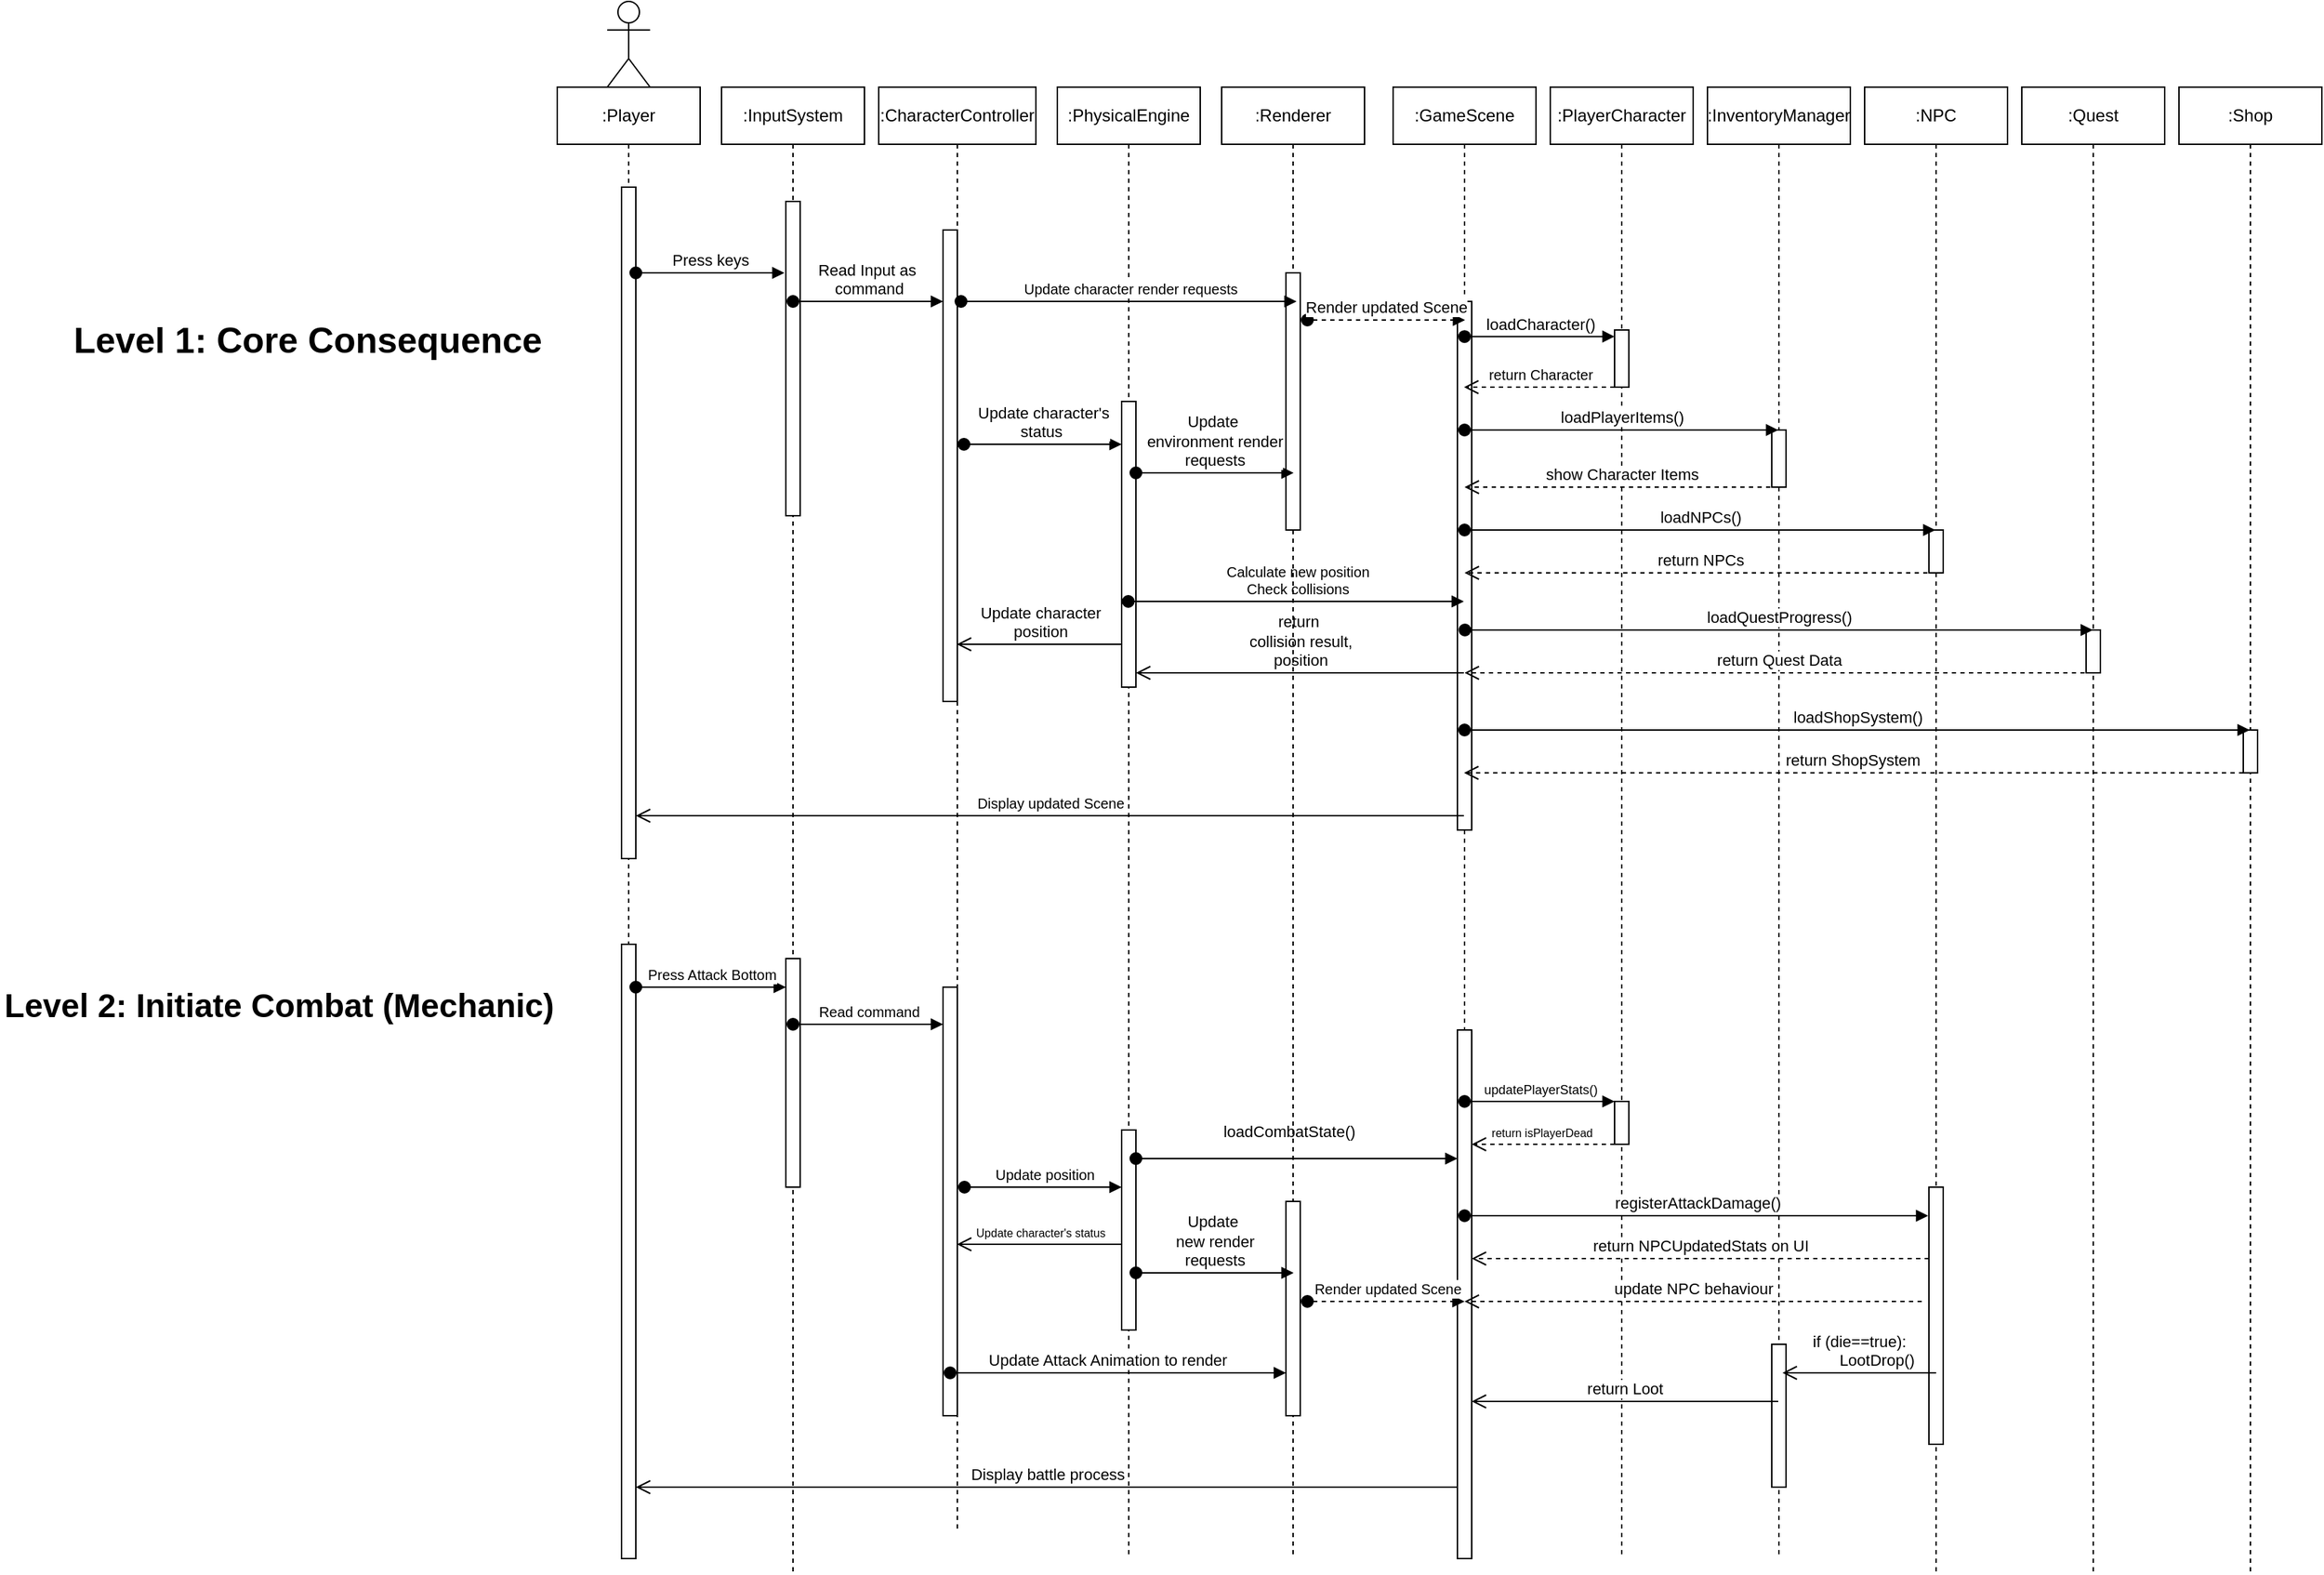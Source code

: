 <mxfile version="24.7.16">
  <diagram name="Page-1" id="2YBvvXClWsGukQMizWep">
    <mxGraphModel dx="2594" dy="2136" grid="1" gridSize="10" guides="1" tooltips="1" connect="1" arrows="1" fold="1" page="1" pageScale="1" pageWidth="850" pageHeight="1100" math="0" shadow="0">
      <root>
        <mxCell id="0" />
        <mxCell id="1" parent="0" />
        <mxCell id="aM9ryv3xv72pqoxQDRHE-1" value=":Player" style="shape=umlLifeline;perimeter=lifelinePerimeter;whiteSpace=wrap;html=1;container=0;dropTarget=0;collapsible=0;recursiveResize=0;outlineConnect=0;portConstraint=eastwest;newEdgeStyle={&quot;edgeStyle&quot;:&quot;elbowEdgeStyle&quot;,&quot;elbow&quot;:&quot;vertical&quot;,&quot;curved&quot;:0,&quot;rounded&quot;:0};" parent="1" vertex="1">
          <mxGeometry x="75" y="40" width="100" height="1030" as="geometry" />
        </mxCell>
        <mxCell id="aM9ryv3xv72pqoxQDRHE-2" value="" style="html=1;points=[];perimeter=orthogonalPerimeter;outlineConnect=0;targetShapes=umlLifeline;portConstraint=eastwest;newEdgeStyle={&quot;edgeStyle&quot;:&quot;elbowEdgeStyle&quot;,&quot;elbow&quot;:&quot;vertical&quot;,&quot;curved&quot;:0,&quot;rounded&quot;:0};" parent="aM9ryv3xv72pqoxQDRHE-1" vertex="1">
          <mxGeometry x="45" y="70" width="10" height="470" as="geometry" />
        </mxCell>
        <mxCell id="NbdB4iv307cXWrZ16x_9-138" value="" style="html=1;points=[];perimeter=orthogonalPerimeter;outlineConnect=0;targetShapes=umlLifeline;portConstraint=eastwest;newEdgeStyle={&quot;edgeStyle&quot;:&quot;elbowEdgeStyle&quot;,&quot;elbow&quot;:&quot;vertical&quot;,&quot;curved&quot;:0,&quot;rounded&quot;:0};" parent="aM9ryv3xv72pqoxQDRHE-1" vertex="1">
          <mxGeometry x="45" y="600" width="10" height="430" as="geometry" />
        </mxCell>
        <mxCell id="aM9ryv3xv72pqoxQDRHE-5" value=":InputSystem" style="shape=umlLifeline;perimeter=lifelinePerimeter;whiteSpace=wrap;html=1;container=0;dropTarget=0;collapsible=0;recursiveResize=0;outlineConnect=0;portConstraint=eastwest;newEdgeStyle={&quot;edgeStyle&quot;:&quot;elbowEdgeStyle&quot;,&quot;elbow&quot;:&quot;vertical&quot;,&quot;curved&quot;:0,&quot;rounded&quot;:0};" parent="1" vertex="1">
          <mxGeometry x="190" y="40" width="100" height="1040" as="geometry" />
        </mxCell>
        <mxCell id="aM9ryv3xv72pqoxQDRHE-6" value="" style="html=1;points=[];perimeter=orthogonalPerimeter;outlineConnect=0;targetShapes=umlLifeline;portConstraint=eastwest;newEdgeStyle={&quot;edgeStyle&quot;:&quot;elbowEdgeStyle&quot;,&quot;elbow&quot;:&quot;vertical&quot;,&quot;curved&quot;:0,&quot;rounded&quot;:0};" parent="aM9ryv3xv72pqoxQDRHE-5" vertex="1">
          <mxGeometry x="45" y="80" width="10" height="220" as="geometry" />
        </mxCell>
        <mxCell id="NbdB4iv307cXWrZ16x_9-139" value="" style="html=1;points=[];perimeter=orthogonalPerimeter;outlineConnect=0;targetShapes=umlLifeline;portConstraint=eastwest;newEdgeStyle={&quot;edgeStyle&quot;:&quot;elbowEdgeStyle&quot;,&quot;elbow&quot;:&quot;vertical&quot;,&quot;curved&quot;:0,&quot;rounded&quot;:0};" parent="aM9ryv3xv72pqoxQDRHE-5" vertex="1">
          <mxGeometry x="45" y="610" width="10" height="160" as="geometry" />
        </mxCell>
        <mxCell id="aM9ryv3xv72pqoxQDRHE-7" value="Press keys" style="html=1;verticalAlign=bottom;endArrow=block;edgeStyle=elbowEdgeStyle;elbow=vertical;curved=0;rounded=0;startArrow=oval;startFill=1;targetPerimeterSpacing=1;sourcePerimeterSpacing=0;endSize=6;startSize=8;" parent="1" edge="1">
          <mxGeometry relative="1" as="geometry">
            <mxPoint x="130" y="170.0" as="sourcePoint" />
            <Array as="points">
              <mxPoint x="180" y="170" />
            </Array>
            <mxPoint as="offset" />
            <mxPoint x="234" y="170.0" as="targetPoint" />
          </mxGeometry>
        </mxCell>
        <mxCell id="NbdB4iv307cXWrZ16x_9-8" value=":CharacterController" style="shape=umlLifeline;perimeter=lifelinePerimeter;whiteSpace=wrap;html=1;container=0;dropTarget=0;collapsible=0;recursiveResize=0;outlineConnect=0;portConstraint=eastwest;newEdgeStyle={&quot;edgeStyle&quot;:&quot;elbowEdgeStyle&quot;,&quot;elbow&quot;:&quot;vertical&quot;,&quot;curved&quot;:0,&quot;rounded&quot;:0};" parent="1" vertex="1">
          <mxGeometry x="300" y="40" width="110" height="1010" as="geometry" />
        </mxCell>
        <mxCell id="NbdB4iv307cXWrZ16x_9-9" value="" style="html=1;points=[];perimeter=orthogonalPerimeter;outlineConnect=0;targetShapes=umlLifeline;portConstraint=eastwest;newEdgeStyle={&quot;edgeStyle&quot;:&quot;elbowEdgeStyle&quot;,&quot;elbow&quot;:&quot;vertical&quot;,&quot;curved&quot;:0,&quot;rounded&quot;:0};" parent="NbdB4iv307cXWrZ16x_9-8" vertex="1">
          <mxGeometry x="45" y="100" width="10" height="330" as="geometry" />
        </mxCell>
        <mxCell id="NbdB4iv307cXWrZ16x_9-140" value="" style="html=1;points=[];perimeter=orthogonalPerimeter;outlineConnect=0;targetShapes=umlLifeline;portConstraint=eastwest;newEdgeStyle={&quot;edgeStyle&quot;:&quot;elbowEdgeStyle&quot;,&quot;elbow&quot;:&quot;vertical&quot;,&quot;curved&quot;:0,&quot;rounded&quot;:0};" parent="NbdB4iv307cXWrZ16x_9-8" vertex="1">
          <mxGeometry x="45" y="630" width="10" height="300" as="geometry" />
        </mxCell>
        <mxCell id="NbdB4iv307cXWrZ16x_9-11" value=":PhysicalEngine" style="shape=umlLifeline;perimeter=lifelinePerimeter;whiteSpace=wrap;html=1;container=0;dropTarget=0;collapsible=0;recursiveResize=0;outlineConnect=0;portConstraint=eastwest;newEdgeStyle={&quot;edgeStyle&quot;:&quot;elbowEdgeStyle&quot;,&quot;elbow&quot;:&quot;vertical&quot;,&quot;curved&quot;:0,&quot;rounded&quot;:0};" parent="1" vertex="1">
          <mxGeometry x="425" y="40" width="100" height="1030" as="geometry" />
        </mxCell>
        <mxCell id="NbdB4iv307cXWrZ16x_9-12" value="" style="html=1;points=[];perimeter=orthogonalPerimeter;outlineConnect=0;targetShapes=umlLifeline;portConstraint=eastwest;newEdgeStyle={&quot;edgeStyle&quot;:&quot;elbowEdgeStyle&quot;,&quot;elbow&quot;:&quot;vertical&quot;,&quot;curved&quot;:0,&quot;rounded&quot;:0};" parent="NbdB4iv307cXWrZ16x_9-11" vertex="1">
          <mxGeometry x="45" y="220" width="10" height="200" as="geometry" />
        </mxCell>
        <mxCell id="NbdB4iv307cXWrZ16x_9-141" value="" style="html=1;points=[];perimeter=orthogonalPerimeter;outlineConnect=0;targetShapes=umlLifeline;portConstraint=eastwest;newEdgeStyle={&quot;edgeStyle&quot;:&quot;elbowEdgeStyle&quot;,&quot;elbow&quot;:&quot;vertical&quot;,&quot;curved&quot;:0,&quot;rounded&quot;:0};" parent="NbdB4iv307cXWrZ16x_9-11" vertex="1">
          <mxGeometry x="45" y="730" width="10" height="140" as="geometry" />
        </mxCell>
        <mxCell id="NbdB4iv307cXWrZ16x_9-17" value=":GameScene" style="shape=umlLifeline;perimeter=lifelinePerimeter;whiteSpace=wrap;html=1;container=0;dropTarget=0;collapsible=0;recursiveResize=0;outlineConnect=0;portConstraint=eastwest;newEdgeStyle={&quot;edgeStyle&quot;:&quot;elbowEdgeStyle&quot;,&quot;elbow&quot;:&quot;vertical&quot;,&quot;curved&quot;:0,&quot;rounded&quot;:0};" parent="1" vertex="1">
          <mxGeometry x="660" y="40" width="100" height="1030" as="geometry" />
        </mxCell>
        <mxCell id="NbdB4iv307cXWrZ16x_9-18" value="" style="html=1;points=[];perimeter=orthogonalPerimeter;outlineConnect=0;targetShapes=umlLifeline;portConstraint=eastwest;newEdgeStyle={&quot;edgeStyle&quot;:&quot;elbowEdgeStyle&quot;,&quot;elbow&quot;:&quot;vertical&quot;,&quot;curved&quot;:0,&quot;rounded&quot;:0};" parent="NbdB4iv307cXWrZ16x_9-17" vertex="1">
          <mxGeometry x="45" y="150" width="10" height="370" as="geometry" />
        </mxCell>
        <mxCell id="NbdB4iv307cXWrZ16x_9-143" value="" style="html=1;points=[];perimeter=orthogonalPerimeter;outlineConnect=0;targetShapes=umlLifeline;portConstraint=eastwest;newEdgeStyle={&quot;edgeStyle&quot;:&quot;elbowEdgeStyle&quot;,&quot;elbow&quot;:&quot;vertical&quot;,&quot;curved&quot;:0,&quot;rounded&quot;:0};" parent="NbdB4iv307cXWrZ16x_9-17" vertex="1">
          <mxGeometry x="45" y="660" width="10" height="370" as="geometry" />
        </mxCell>
        <mxCell id="NbdB4iv307cXWrZ16x_9-20" value=":PlayerCharacter" style="shape=umlLifeline;perimeter=lifelinePerimeter;whiteSpace=wrap;html=1;container=0;dropTarget=0;collapsible=0;recursiveResize=0;outlineConnect=0;portConstraint=eastwest;newEdgeStyle={&quot;edgeStyle&quot;:&quot;elbowEdgeStyle&quot;,&quot;elbow&quot;:&quot;vertical&quot;,&quot;curved&quot;:0,&quot;rounded&quot;:0};" parent="1" vertex="1">
          <mxGeometry x="770" y="40" width="100" height="1030" as="geometry" />
        </mxCell>
        <mxCell id="NbdB4iv307cXWrZ16x_9-27" value="&lt;span style=&quot;color: rgba(0, 0, 0, 0); font-family: monospace; font-size: 0px; text-align: start;&quot;&gt;%3CmxGraphModel%3E%3Croot%3E%3CmxCell%20id%3D%220%22%2F%3E%3CmxCell%20id%3D%221%22%20parent%3D%220%22%2F%3E%3CmxCell%20id%3D%222%22%20value%3D%22return%20character%22%20style%3D%22html%3D1%3BverticalAlign%3Dbottom%3BendArrow%3Dopen%3Bdashed%3D1%3BendSize%3D8%3Bcurved%3D0%3Brounded%3D0%3BexitX%3D0.295%3BexitY%3D0.763%3BexitDx%3D0%3BexitDy%3D0%3BexitPerimeter%3D0%3B%22%20edge%3D%221%22%20parent%3D%221%22%3E%3CmxGeometry%20x%3D%220.003%22%20relative%3D%221%22%20as%3D%22geometry%22%3E%3CmxPoint%20x%3D%22818%22%20y%3D%22231%22%20as%3D%22sourcePoint%22%2F%3E%3CmxPoint%20x%3D%22679%22%20y%3D%22231%22%20as%3D%22targetPoint%22%2F%3E%3CmxPoint%20as%3D%22offset%22%2F%3E%3C%2FmxGeometry%3E%3C%2FmxCell%3E%3C%2Froot%3E%3C%2FmxGraphModel%3E&lt;/span&gt;" style="html=1;points=[];perimeter=orthogonalPerimeter;outlineConnect=0;targetShapes=umlLifeline;portConstraint=eastwest;newEdgeStyle={&quot;edgeStyle&quot;:&quot;elbowEdgeStyle&quot;,&quot;elbow&quot;:&quot;vertical&quot;,&quot;curved&quot;:0,&quot;rounded&quot;:0};" parent="NbdB4iv307cXWrZ16x_9-20" vertex="1">
          <mxGeometry x="45" y="170" width="10" height="40" as="geometry" />
        </mxCell>
        <mxCell id="NbdB4iv307cXWrZ16x_9-142" value="" style="html=1;points=[];perimeter=orthogonalPerimeter;outlineConnect=0;targetShapes=umlLifeline;portConstraint=eastwest;newEdgeStyle={&quot;edgeStyle&quot;:&quot;elbowEdgeStyle&quot;,&quot;elbow&quot;:&quot;vertical&quot;,&quot;curved&quot;:0,&quot;rounded&quot;:0};" parent="NbdB4iv307cXWrZ16x_9-20" vertex="1">
          <mxGeometry x="45" y="710" width="10" height="30" as="geometry" />
        </mxCell>
        <mxCell id="NbdB4iv307cXWrZ16x_9-26" value=":InventoryManager" style="shape=umlLifeline;perimeter=lifelinePerimeter;whiteSpace=wrap;html=1;container=0;dropTarget=0;collapsible=0;recursiveResize=0;outlineConnect=0;portConstraint=eastwest;newEdgeStyle={&quot;edgeStyle&quot;:&quot;elbowEdgeStyle&quot;,&quot;elbow&quot;:&quot;vertical&quot;,&quot;curved&quot;:0,&quot;rounded&quot;:0};" parent="1" vertex="1">
          <mxGeometry x="880" y="40" width="100" height="1030" as="geometry" />
        </mxCell>
        <mxCell id="NbdB4iv307cXWrZ16x_9-30" value="&lt;span style=&quot;color: rgba(0, 0, 0, 0); font-family: monospace; font-size: 0px; text-align: start;&quot;&gt;%3CmxGraphModel%3E%3Croot%3E%3CmxCell%20id%3D%220%22%2F%3E%3CmxCell%20id%3D%221%22%20parent%3D%220%22%2F%3E%3CmxCell%20id%3D%222%22%20value%3D%22return%20character%22%20style%3D%22html%3D1%3BverticalAlign%3Dbottom%3BendArrow%3Dopen%3Bdashed%3D1%3BendSize%3D8%3Bcurved%3D0%3Brounded%3D0%3BexitX%3D0.295%3BexitY%3D0.763%3BexitDx%3D0%3BexitDy%3D0%3BexitPerimeter%3D0%3B%22%20edge%3D%221%22%20parent%3D%221%22%3E%3CmxGeometry%20x%3D%220.003%22%20relative%3D%221%22%20as%3D%22geometry%22%3E%3CmxPoint%20x%3D%22818%22%20y%3D%22231%22%20as%3D%22sourcePoint%22%2F%3E%3CmxPoint%20x%3D%22679%22%20y%3D%22231%22%20as%3D%22targetPoint%22%2F%3E%3CmxPoint%20as%3D%22offset%22%2F%3E%3C%2FmxGeometry%3E%3C%2FmxCell%3E%3C%2Froot%3E%3C%2FmxGraphModel%3E&lt;/span&gt;" style="html=1;points=[];perimeter=orthogonalPerimeter;outlineConnect=0;targetShapes=umlLifeline;portConstraint=eastwest;newEdgeStyle={&quot;edgeStyle&quot;:&quot;elbowEdgeStyle&quot;,&quot;elbow&quot;:&quot;vertical&quot;,&quot;curved&quot;:0,&quot;rounded&quot;:0};" parent="NbdB4iv307cXWrZ16x_9-26" vertex="1">
          <mxGeometry x="45" y="240" width="10" height="40" as="geometry" />
        </mxCell>
        <mxCell id="NbdB4iv307cXWrZ16x_9-146" value="" style="html=1;points=[];perimeter=orthogonalPerimeter;outlineConnect=0;targetShapes=umlLifeline;portConstraint=eastwest;newEdgeStyle={&quot;edgeStyle&quot;:&quot;elbowEdgeStyle&quot;,&quot;elbow&quot;:&quot;vertical&quot;,&quot;curved&quot;:0,&quot;rounded&quot;:0};" parent="NbdB4iv307cXWrZ16x_9-26" vertex="1">
          <mxGeometry x="45" y="880" width="10" height="100" as="geometry" />
        </mxCell>
        <mxCell id="NbdB4iv307cXWrZ16x_9-29" value=":NPC" style="shape=umlLifeline;perimeter=lifelinePerimeter;whiteSpace=wrap;html=1;container=0;dropTarget=0;collapsible=0;recursiveResize=0;outlineConnect=0;portConstraint=eastwest;newEdgeStyle={&quot;edgeStyle&quot;:&quot;elbowEdgeStyle&quot;,&quot;elbow&quot;:&quot;vertical&quot;,&quot;curved&quot;:0,&quot;rounded&quot;:0};" parent="1" vertex="1">
          <mxGeometry x="990" y="40" width="100" height="1040" as="geometry" />
        </mxCell>
        <mxCell id="NbdB4iv307cXWrZ16x_9-131" value="&lt;span style=&quot;color: rgba(0, 0, 0, 0); font-family: monospace; font-size: 0px; text-align: start;&quot;&gt;%3CmxGraphModel%3E%3Croot%3E%3CmxCell%20id%3D%220%22%2F%3E%3CmxCell%20id%3D%221%22%20parent%3D%220%22%2F%3E%3CmxCell%20id%3D%222%22%20value%3D%22return%20character%22%20style%3D%22html%3D1%3BverticalAlign%3Dbottom%3BendArrow%3Dopen%3Bdashed%3D1%3BendSize%3D8%3Bcurved%3D0%3Brounded%3D0%3BexitX%3D0.295%3BexitY%3D0.763%3BexitDx%3D0%3BexitDy%3D0%3BexitPerimeter%3D0%3B%22%20edge%3D%221%22%20parent%3D%221%22%3E%3CmxGeometry%20x%3D%220.003%22%20relative%3D%221%22%20as%3D%22geometry%22%3E%3CmxPoint%20x%3D%22818%22%20y%3D%22231%22%20as%3D%22sourcePoint%22%2F%3E%3CmxPoint%20x%3D%22679%22%20y%3D%22231%22%20as%3D%22targetPoint%22%2F%3E%3CmxPoint%20as%3D%22offset%22%2F%3E%3C%2FmxGeometry%3E%3C%2FmxCell%3E%3C%2Froot%3E%3C%2FmxGraphModel%3E&lt;/span&gt;" style="html=1;points=[];perimeter=orthogonalPerimeter;outlineConnect=0;targetShapes=umlLifeline;portConstraint=eastwest;newEdgeStyle={&quot;edgeStyle&quot;:&quot;elbowEdgeStyle&quot;,&quot;elbow&quot;:&quot;vertical&quot;,&quot;curved&quot;:0,&quot;rounded&quot;:0};" parent="NbdB4iv307cXWrZ16x_9-29" vertex="1">
          <mxGeometry x="45" y="310" width="10" height="30" as="geometry" />
        </mxCell>
        <mxCell id="NbdB4iv307cXWrZ16x_9-145" value="" style="html=1;points=[];perimeter=orthogonalPerimeter;outlineConnect=0;targetShapes=umlLifeline;portConstraint=eastwest;newEdgeStyle={&quot;edgeStyle&quot;:&quot;elbowEdgeStyle&quot;,&quot;elbow&quot;:&quot;vertical&quot;,&quot;curved&quot;:0,&quot;rounded&quot;:0};" parent="NbdB4iv307cXWrZ16x_9-29" vertex="1">
          <mxGeometry x="45" y="770" width="10" height="180" as="geometry" />
        </mxCell>
        <mxCell id="NbdB4iv307cXWrZ16x_9-35" value="" style="shape=umlActor;verticalLabelPosition=bottom;verticalAlign=top;html=1;outlineConnect=0;" parent="1" vertex="1">
          <mxGeometry x="110" y="-20" width="30" height="60" as="geometry" />
        </mxCell>
        <mxCell id="NbdB4iv307cXWrZ16x_9-84" value=":Quest" style="shape=umlLifeline;perimeter=lifelinePerimeter;whiteSpace=wrap;html=1;container=0;dropTarget=0;collapsible=0;recursiveResize=0;outlineConnect=0;portConstraint=eastwest;newEdgeStyle={&quot;edgeStyle&quot;:&quot;elbowEdgeStyle&quot;,&quot;elbow&quot;:&quot;vertical&quot;,&quot;curved&quot;:0,&quot;rounded&quot;:0};" parent="1" vertex="1">
          <mxGeometry x="1100" y="40" width="100" height="1040" as="geometry" />
        </mxCell>
        <mxCell id="NbdB4iv307cXWrZ16x_9-85" value="&lt;span style=&quot;color: rgba(0, 0, 0, 0); font-family: monospace; font-size: 0px; text-align: start;&quot;&gt;%3CmxGraphModel%3E%3Croot%3E%3CmxCell%20id%3D%220%22%2F%3E%3CmxCell%20id%3D%221%22%20parent%3D%220%22%2F%3E%3CmxCell%20id%3D%222%22%20value%3D%22return%20character%22%20style%3D%22html%3D1%3BverticalAlign%3Dbottom%3BendArrow%3Dopen%3Bdashed%3D1%3BendSize%3D8%3Bcurved%3D0%3Brounded%3D0%3BexitX%3D0.295%3BexitY%3D0.763%3BexitDx%3D0%3BexitDy%3D0%3BexitPerimeter%3D0%3B%22%20edge%3D%221%22%20parent%3D%221%22%3E%3CmxGeometry%20x%3D%220.003%22%20relative%3D%221%22%20as%3D%22geometry%22%3E%3CmxPoint%20x%3D%22818%22%20y%3D%22231%22%20as%3D%22sourcePoint%22%2F%3E%3CmxPoint%20x%3D%22679%22%20y%3D%22231%22%20as%3D%22targetPoint%22%2F%3E%3CmxPoint%20as%3D%22offset%22%2F%3E%3C%2FmxGeometry%3E%3C%2FmxCell%3E%3C%2Froot%3E%3C%2FmxGraphModel%3E&lt;/span&gt;" style="html=1;points=[];perimeter=orthogonalPerimeter;outlineConnect=0;targetShapes=umlLifeline;portConstraint=eastwest;newEdgeStyle={&quot;edgeStyle&quot;:&quot;elbowEdgeStyle&quot;,&quot;elbow&quot;:&quot;vertical&quot;,&quot;curved&quot;:0,&quot;rounded&quot;:0};" parent="NbdB4iv307cXWrZ16x_9-84" vertex="1">
          <mxGeometry x="45" y="380" width="10" height="30" as="geometry" />
        </mxCell>
        <mxCell id="NbdB4iv307cXWrZ16x_9-87" value=":Shop" style="shape=umlLifeline;perimeter=lifelinePerimeter;whiteSpace=wrap;html=1;container=0;dropTarget=0;collapsible=0;recursiveResize=0;outlineConnect=0;portConstraint=eastwest;newEdgeStyle={&quot;edgeStyle&quot;:&quot;elbowEdgeStyle&quot;,&quot;elbow&quot;:&quot;vertical&quot;,&quot;curved&quot;:0,&quot;rounded&quot;:0};" parent="1" vertex="1">
          <mxGeometry x="1210" y="40" width="100" height="1040" as="geometry" />
        </mxCell>
        <mxCell id="NbdB4iv307cXWrZ16x_9-88" value="" style="html=1;points=[];perimeter=orthogonalPerimeter;outlineConnect=0;targetShapes=umlLifeline;portConstraint=eastwest;newEdgeStyle={&quot;edgeStyle&quot;:&quot;elbowEdgeStyle&quot;,&quot;elbow&quot;:&quot;vertical&quot;,&quot;curved&quot;:0,&quot;rounded&quot;:0};" parent="NbdB4iv307cXWrZ16x_9-87" vertex="1">
          <mxGeometry x="45" y="450" width="10" height="30" as="geometry" />
        </mxCell>
        <mxCell id="NbdB4iv307cXWrZ16x_9-105" value="Read Input as&amp;nbsp;&lt;div&gt;command&lt;/div&gt;" style="html=1;verticalAlign=bottom;startArrow=oval;startFill=1;endArrow=block;startSize=8;curved=0;rounded=0;" parent="1" edge="1">
          <mxGeometry width="60" relative="1" as="geometry">
            <mxPoint x="240" y="190" as="sourcePoint" />
            <mxPoint x="345" y="190.0" as="targetPoint" />
            <mxPoint as="offset" />
          </mxGeometry>
        </mxCell>
        <mxCell id="NbdB4iv307cXWrZ16x_9-106" value="Update character&#39;s&lt;div&gt;status&amp;nbsp;&lt;/div&gt;" style="html=1;verticalAlign=bottom;startArrow=oval;startFill=1;endArrow=block;startSize=8;curved=0;rounded=0;" parent="1" edge="1">
          <mxGeometry width="60" relative="1" as="geometry">
            <mxPoint x="359.63" y="290" as="sourcePoint" />
            <mxPoint x="470" y="290" as="targetPoint" />
          </mxGeometry>
        </mxCell>
        <mxCell id="NbdB4iv307cXWrZ16x_9-110" value="&lt;font style=&quot;font-size: 10px;&quot;&gt;Calculate new position&lt;/font&gt;&lt;div style=&quot;font-size: 10px;&quot;&gt;&lt;font style=&quot;font-size: 10px;&quot;&gt;Check collisions&lt;/font&gt;&lt;/div&gt;" style="html=1;verticalAlign=bottom;startArrow=oval;startFill=1;endArrow=block;startSize=8;curved=0;rounded=0;exitX=0.465;exitY=0.248;exitDx=0;exitDy=0;exitPerimeter=0;" parent="1" edge="1">
          <mxGeometry x="0.005" width="60" relative="1" as="geometry">
            <mxPoint x="474.65" y="400.0" as="sourcePoint" />
            <mxPoint x="709.5" y="400.0" as="targetPoint" />
            <mxPoint as="offset" />
          </mxGeometry>
        </mxCell>
        <mxCell id="NbdB4iv307cXWrZ16x_9-117" value="loadCharacter()" style="html=1;verticalAlign=bottom;startArrow=oval;startFill=1;endArrow=block;startSize=8;curved=0;rounded=0;" parent="1" target="NbdB4iv307cXWrZ16x_9-27" edge="1">
          <mxGeometry width="60" relative="1" as="geometry">
            <mxPoint x="710" y="214.57" as="sourcePoint" />
            <mxPoint x="810" y="214.57" as="targetPoint" />
          </mxGeometry>
        </mxCell>
        <mxCell id="NbdB4iv307cXWrZ16x_9-119" value="&lt;font style=&quot;font-size: 10px;&quot;&gt;return Character&lt;/font&gt;" style="html=1;verticalAlign=bottom;endArrow=open;dashed=1;endSize=8;curved=0;rounded=0;" parent="1" edge="1">
          <mxGeometry relative="1" as="geometry">
            <mxPoint x="815" y="250" as="sourcePoint" />
            <mxPoint x="709.63" y="250" as="targetPoint" />
          </mxGeometry>
        </mxCell>
        <mxCell id="NbdB4iv307cXWrZ16x_9-120" value="loadPlayerItems()" style="html=1;verticalAlign=bottom;startArrow=oval;startFill=1;endArrow=block;startSize=8;curved=0;rounded=0;" parent="1" target="NbdB4iv307cXWrZ16x_9-26" edge="1">
          <mxGeometry width="60" relative="1" as="geometry">
            <mxPoint x="710" y="280" as="sourcePoint" />
            <mxPoint x="770" y="280" as="targetPoint" />
          </mxGeometry>
        </mxCell>
        <mxCell id="NbdB4iv307cXWrZ16x_9-121" value="show Character Items" style="html=1;verticalAlign=bottom;endArrow=open;dashed=1;endSize=8;curved=0;rounded=0;" parent="1" target="NbdB4iv307cXWrZ16x_9-17" edge="1">
          <mxGeometry relative="1" as="geometry">
            <mxPoint x="930" y="320" as="sourcePoint" />
            <mxPoint x="850" y="320" as="targetPoint" />
          </mxGeometry>
        </mxCell>
        <mxCell id="NbdB4iv307cXWrZ16x_9-122" value="loadNPCs()" style="html=1;verticalAlign=bottom;startArrow=oval;startFill=1;endArrow=block;startSize=8;curved=0;rounded=0;" parent="1" target="NbdB4iv307cXWrZ16x_9-29" edge="1">
          <mxGeometry width="60" relative="1" as="geometry">
            <mxPoint x="710" y="350" as="sourcePoint" />
            <mxPoint x="770" y="350" as="targetPoint" />
          </mxGeometry>
        </mxCell>
        <mxCell id="NbdB4iv307cXWrZ16x_9-123" value="return NPCs" style="html=1;verticalAlign=bottom;endArrow=open;dashed=1;endSize=8;curved=0;rounded=0;" parent="1" target="NbdB4iv307cXWrZ16x_9-17" edge="1">
          <mxGeometry relative="1" as="geometry">
            <mxPoint x="1040" y="380" as="sourcePoint" />
            <mxPoint x="960" y="380" as="targetPoint" />
          </mxGeometry>
        </mxCell>
        <mxCell id="NbdB4iv307cXWrZ16x_9-125" value="loadQuestProgress()" style="html=1;verticalAlign=bottom;startArrow=oval;startFill=1;endArrow=block;startSize=8;curved=0;rounded=0;" parent="1" edge="1">
          <mxGeometry width="60" relative="1" as="geometry">
            <mxPoint x="710.25" y="420" as="sourcePoint" />
            <mxPoint x="1149.75" y="420" as="targetPoint" />
          </mxGeometry>
        </mxCell>
        <mxCell id="NbdB4iv307cXWrZ16x_9-126" value="return Quest Data" style="html=1;verticalAlign=bottom;endArrow=open;dashed=1;endSize=8;curved=0;rounded=0;" parent="1" edge="1">
          <mxGeometry relative="1" as="geometry">
            <mxPoint x="1150" y="450" as="sourcePoint" />
            <mxPoint x="710" y="450" as="targetPoint" />
          </mxGeometry>
        </mxCell>
        <mxCell id="NbdB4iv307cXWrZ16x_9-127" value="&lt;font style=&quot;font-size: 25px;&quot;&gt;Level 1: Core Consequence&lt;/font&gt;" style="text;align=center;fontStyle=1;verticalAlign=middle;spacingLeft=3;spacingRight=3;strokeColor=none;rotatable=0;points=[[0,0.5],[1,0.5]];portConstraint=eastwest;html=1;" parent="1" vertex="1">
          <mxGeometry x="-260" y="203" width="320" height="26" as="geometry" />
        </mxCell>
        <mxCell id="NbdB4iv307cXWrZ16x_9-129" value="loadShopSystem()" style="html=1;verticalAlign=bottom;startArrow=oval;startFill=1;endArrow=block;startSize=8;curved=0;rounded=0;" parent="1" target="NbdB4iv307cXWrZ16x_9-87" edge="1">
          <mxGeometry width="60" relative="1" as="geometry">
            <mxPoint x="710" y="490" as="sourcePoint" />
            <mxPoint x="770" y="490" as="targetPoint" />
          </mxGeometry>
        </mxCell>
        <mxCell id="NbdB4iv307cXWrZ16x_9-130" value="return ShopSystem&amp;nbsp;" style="html=1;verticalAlign=bottom;endArrow=open;dashed=1;endSize=8;curved=0;rounded=0;" parent="1" edge="1">
          <mxGeometry relative="1" as="geometry">
            <mxPoint x="1255" y="520" as="sourcePoint" />
            <mxPoint x="709.63" y="520" as="targetPoint" />
          </mxGeometry>
        </mxCell>
        <mxCell id="NbdB4iv307cXWrZ16x_9-133" value="&lt;font size=&quot;1&quot;&gt;Display updated Scene&lt;/font&gt;" style="html=1;verticalAlign=bottom;endArrow=open;endSize=8;curved=0;rounded=0;" parent="1" edge="1" source="NbdB4iv307cXWrZ16x_9-17">
          <mxGeometry relative="1" as="geometry">
            <mxPoint x="560" y="550" as="sourcePoint" />
            <mxPoint x="130" y="550" as="targetPoint" />
          </mxGeometry>
        </mxCell>
        <mxCell id="NbdB4iv307cXWrZ16x_9-134" value="&lt;font style=&quot;font-size: 11px;&quot;&gt;Update character&lt;/font&gt;&lt;div&gt;&lt;font style=&quot;font-size: 11px;&quot;&gt;position&lt;/font&gt;&lt;/div&gt;" style="html=1;verticalAlign=bottom;endArrow=open;endSize=8;curved=0;rounded=0;" parent="1" edge="1">
          <mxGeometry relative="1" as="geometry">
            <mxPoint x="470" y="430" as="sourcePoint" />
            <mxPoint x="354.63" y="430" as="targetPoint" />
          </mxGeometry>
        </mxCell>
        <mxCell id="NbdB4iv307cXWrZ16x_9-137" value="&lt;font style=&quot;font-size: 23px;&quot;&gt;Level 2: Initiate Combat (Mechanic)&lt;/font&gt;" style="text;align=center;fontStyle=1;verticalAlign=middle;spacingLeft=3;spacingRight=3;strokeColor=none;rotatable=0;points=[[0,0.5],[1,0.5]];portConstraint=eastwest;html=1;" parent="1" vertex="1">
          <mxGeometry x="-315" y="670" width="390" height="26" as="geometry" />
        </mxCell>
        <mxCell id="NbdB4iv307cXWrZ16x_9-149" value="&lt;span style=&quot;font-size: 10px;&quot;&gt;Press Attack Bottom&lt;/span&gt;" style="html=1;verticalAlign=bottom;startArrow=oval;startFill=1;endArrow=block;startSize=8;curved=0;rounded=0;" parent="1" edge="1">
          <mxGeometry width="60" relative="1" as="geometry">
            <mxPoint x="130" y="670" as="sourcePoint" />
            <mxPoint x="235" y="670" as="targetPoint" />
          </mxGeometry>
        </mxCell>
        <mxCell id="NbdB4iv307cXWrZ16x_9-150" value="&lt;font style=&quot;font-size: 10px;&quot;&gt;Read command&lt;/font&gt;" style="html=1;verticalAlign=bottom;startArrow=oval;startFill=1;endArrow=block;startSize=8;curved=0;rounded=0;" parent="1" edge="1">
          <mxGeometry x="0.004" width="60" relative="1" as="geometry">
            <mxPoint x="240" y="696" as="sourcePoint" />
            <mxPoint x="345" y="696.0" as="targetPoint" />
            <mxPoint as="offset" />
          </mxGeometry>
        </mxCell>
        <mxCell id="NbdB4iv307cXWrZ16x_9-151" value="&lt;font style=&quot;font-size: 10px;&quot;&gt;Update position&lt;/font&gt;" style="html=1;verticalAlign=bottom;startArrow=oval;startFill=1;endArrow=block;startSize=8;curved=0;rounded=0;" parent="1" edge="1">
          <mxGeometry x="0.006" width="60" relative="1" as="geometry">
            <mxPoint x="360" y="810" as="sourcePoint" />
            <mxPoint x="470" y="810" as="targetPoint" />
            <mxPoint as="offset" />
          </mxGeometry>
        </mxCell>
        <mxCell id="NbdB4iv307cXWrZ16x_9-152" value="loadCombatState()" style="html=1;verticalAlign=bottom;startArrow=oval;startFill=1;endArrow=block;startSize=8;curved=0;rounded=0;" parent="1" edge="1">
          <mxGeometry x="-0.048" y="10" width="60" relative="1" as="geometry">
            <mxPoint x="480" y="790" as="sourcePoint" />
            <mxPoint x="705" y="790" as="targetPoint" />
            <mxPoint as="offset" />
          </mxGeometry>
        </mxCell>
        <mxCell id="NbdB4iv307cXWrZ16x_9-153" value="&lt;font style=&quot;font-size: 9px;&quot;&gt;updatePlayerStats()&lt;/font&gt;" style="html=1;verticalAlign=bottom;startArrow=oval;startFill=1;endArrow=block;startSize=8;curved=0;rounded=0;" parent="1" source="NbdB4iv307cXWrZ16x_9-17" target="NbdB4iv307cXWrZ16x_9-142" edge="1">
          <mxGeometry width="60" relative="1" as="geometry">
            <mxPoint x="720" y="750" as="sourcePoint" />
            <mxPoint x="780" y="750" as="targetPoint" />
          </mxGeometry>
        </mxCell>
        <mxCell id="NbdB4iv307cXWrZ16x_9-155" value="registerAttackDamage()" style="html=1;verticalAlign=bottom;startArrow=oval;startFill=1;endArrow=block;startSize=8;curved=0;rounded=0;" parent="1" edge="1">
          <mxGeometry width="60" relative="1" as="geometry">
            <mxPoint x="710" y="830" as="sourcePoint" />
            <mxPoint x="1034.5" y="830" as="targetPoint" />
          </mxGeometry>
        </mxCell>
        <mxCell id="NbdB4iv307cXWrZ16x_9-157" value="&lt;font style=&quot;font-size: 8px;&quot;&gt;return isPlayerDead&amp;nbsp;&lt;/font&gt;" style="html=1;verticalAlign=bottom;endArrow=open;dashed=1;endSize=8;curved=0;rounded=0;" parent="1" target="NbdB4iv307cXWrZ16x_9-143" edge="1">
          <mxGeometry relative="1" as="geometry">
            <mxPoint x="815" y="780" as="sourcePoint" />
            <mxPoint x="725" y="780" as="targetPoint" />
          </mxGeometry>
        </mxCell>
        <mxCell id="Y_mhGDzTvH_pU66b-tNC-1" value="return NPCUpdatedStats on UI" style="html=1;verticalAlign=bottom;endArrow=open;dashed=1;endSize=8;curved=0;rounded=0;" parent="1" edge="1">
          <mxGeometry relative="1" as="geometry">
            <mxPoint x="1035" y="860" as="sourcePoint" />
            <mxPoint x="715" y="860" as="targetPoint" />
          </mxGeometry>
        </mxCell>
        <mxCell id="Y_mhGDzTvH_pU66b-tNC-3" value="return Loot" style="html=1;verticalAlign=bottom;endArrow=open;endSize=8;curved=0;rounded=0;" parent="1" edge="1" source="NbdB4iv307cXWrZ16x_9-26">
          <mxGeometry relative="1" as="geometry">
            <mxPoint x="1145" y="960" as="sourcePoint" />
            <mxPoint x="715" y="960" as="targetPoint" />
          </mxGeometry>
        </mxCell>
        <mxCell id="Y_mhGDzTvH_pU66b-tNC-5" value="&lt;font style=&quot;font-size: 8px;&quot;&gt;Update character&#39;s status&lt;/font&gt;" style="html=1;verticalAlign=bottom;endArrow=open;endSize=8;curved=0;rounded=0;" parent="1" edge="1">
          <mxGeometry relative="1" as="geometry">
            <mxPoint x="470" y="850" as="sourcePoint" />
            <mxPoint x="354.731" y="850" as="targetPoint" />
          </mxGeometry>
        </mxCell>
        <mxCell id="dv25mhNA7Hv7UcZlNje2-2" value="return&amp;nbsp;&lt;div&gt;collision result,&lt;div&gt;position&lt;/div&gt;&lt;/div&gt;" style="html=1;verticalAlign=bottom;endArrow=open;endSize=8;curved=0;rounded=0;" edge="1" parent="1" source="NbdB4iv307cXWrZ16x_9-17">
          <mxGeometry relative="1" as="geometry">
            <mxPoint x="595" y="450" as="sourcePoint" />
            <mxPoint x="480" y="450.0" as="targetPoint" />
          </mxGeometry>
        </mxCell>
        <mxCell id="dv25mhNA7Hv7UcZlNje2-6" value=":Renderer" style="shape=umlLifeline;perimeter=lifelinePerimeter;whiteSpace=wrap;html=1;container=0;dropTarget=0;collapsible=0;recursiveResize=0;outlineConnect=0;portConstraint=eastwest;newEdgeStyle={&quot;edgeStyle&quot;:&quot;elbowEdgeStyle&quot;,&quot;elbow&quot;:&quot;vertical&quot;,&quot;curved&quot;:0,&quot;rounded&quot;:0};" vertex="1" parent="1">
          <mxGeometry x="540" y="40" width="100" height="1030" as="geometry" />
        </mxCell>
        <mxCell id="dv25mhNA7Hv7UcZlNje2-7" value="" style="html=1;points=[];perimeter=orthogonalPerimeter;outlineConnect=0;targetShapes=umlLifeline;portConstraint=eastwest;newEdgeStyle={&quot;edgeStyle&quot;:&quot;elbowEdgeStyle&quot;,&quot;elbow&quot;:&quot;vertical&quot;,&quot;curved&quot;:0,&quot;rounded&quot;:0};" vertex="1" parent="dv25mhNA7Hv7UcZlNje2-6">
          <mxGeometry x="45" y="130" width="10" height="180" as="geometry" />
        </mxCell>
        <mxCell id="dv25mhNA7Hv7UcZlNje2-8" value="" style="html=1;points=[];perimeter=orthogonalPerimeter;outlineConnect=0;targetShapes=umlLifeline;portConstraint=eastwest;newEdgeStyle={&quot;edgeStyle&quot;:&quot;elbowEdgeStyle&quot;,&quot;elbow&quot;:&quot;vertical&quot;,&quot;curved&quot;:0,&quot;rounded&quot;:0};" vertex="1" parent="dv25mhNA7Hv7UcZlNje2-6">
          <mxGeometry x="45" y="780" width="10" height="150" as="geometry" />
        </mxCell>
        <mxCell id="dv25mhNA7Hv7UcZlNje2-9" value="&lt;span style=&quot;font-size: 10px;&quot;&gt;Update character render requests&lt;/span&gt;" style="html=1;verticalAlign=bottom;startArrow=oval;startFill=1;endArrow=block;startSize=8;curved=0;rounded=0;exitX=0.465;exitY=0.248;exitDx=0;exitDy=0;exitPerimeter=0;" edge="1" parent="1">
          <mxGeometry x="0.005" width="60" relative="1" as="geometry">
            <mxPoint x="357.58" y="190.0" as="sourcePoint" />
            <mxPoint x="592.43" y="190.0" as="targetPoint" />
            <mxPoint as="offset" />
          </mxGeometry>
        </mxCell>
        <mxCell id="dv25mhNA7Hv7UcZlNje2-11" value="Render updated Scene" style="html=1;verticalAlign=bottom;startArrow=oval;startFill=1;endArrow=block;startSize=8;curved=0;rounded=0;dashed=1;" edge="1" parent="1">
          <mxGeometry x="0.0" width="60" relative="1" as="geometry">
            <mxPoint x="600.0" y="203" as="sourcePoint" />
            <mxPoint x="710.37" y="203" as="targetPoint" />
            <mxPoint as="offset" />
          </mxGeometry>
        </mxCell>
        <mxCell id="dv25mhNA7Hv7UcZlNje2-12" value="Update&amp;nbsp;&lt;div&gt;environment render&lt;div&gt;requests&lt;/div&gt;&lt;/div&gt;" style="html=1;verticalAlign=bottom;startArrow=oval;startFill=1;endArrow=block;startSize=8;curved=0;rounded=0;" edge="1" parent="1">
          <mxGeometry width="60" relative="1" as="geometry">
            <mxPoint x="480.0" y="310" as="sourcePoint" />
            <mxPoint x="590.37" y="310" as="targetPoint" />
          </mxGeometry>
        </mxCell>
        <mxCell id="dv25mhNA7Hv7UcZlNje2-13" value="&lt;font style=&quot;font-size: 10px;&quot;&gt;Render updated Scene&lt;/font&gt;" style="html=1;verticalAlign=bottom;startArrow=oval;startFill=1;endArrow=block;startSize=8;curved=0;rounded=0;dashed=1;" edge="1" parent="1">
          <mxGeometry x="0.006" width="60" relative="1" as="geometry">
            <mxPoint x="600" y="890" as="sourcePoint" />
            <mxPoint x="710" y="890" as="targetPoint" />
            <mxPoint as="offset" />
          </mxGeometry>
        </mxCell>
        <mxCell id="dv25mhNA7Hv7UcZlNje2-14" value="Update Attack Animation to render" style="html=1;verticalAlign=bottom;startArrow=oval;startFill=1;endArrow=block;startSize=8;curved=0;rounded=0;" edge="1" parent="1" target="dv25mhNA7Hv7UcZlNje2-8">
          <mxGeometry x="-0.064" width="60" relative="1" as="geometry">
            <mxPoint x="350" y="940" as="sourcePoint" />
            <mxPoint x="699.5" y="940" as="targetPoint" />
            <mxPoint as="offset" />
          </mxGeometry>
        </mxCell>
        <mxCell id="dv25mhNA7Hv7UcZlNje2-15" value="Update&amp;nbsp;&lt;div&gt;new render&lt;div&gt;requests&lt;/div&gt;&lt;/div&gt;" style="html=1;verticalAlign=bottom;startArrow=oval;startFill=1;endArrow=block;startSize=8;curved=0;rounded=0;" edge="1" parent="1">
          <mxGeometry width="60" relative="1" as="geometry">
            <mxPoint x="480.0" y="870" as="sourcePoint" />
            <mxPoint x="590.37" y="870" as="targetPoint" />
          </mxGeometry>
        </mxCell>
        <mxCell id="dv25mhNA7Hv7UcZlNje2-19" value="Display battle process" style="html=1;verticalAlign=bottom;endArrow=open;endSize=8;curved=0;rounded=0;" edge="1" parent="1" source="NbdB4iv307cXWrZ16x_9-143">
          <mxGeometry relative="1" as="geometry">
            <mxPoint x="700" y="1020" as="sourcePoint" />
            <mxPoint x="130" y="1020" as="targetPoint" />
          </mxGeometry>
        </mxCell>
        <mxCell id="dv25mhNA7Hv7UcZlNje2-21" value="if (die==true):&lt;div&gt;&lt;span style=&quot;white-space-collapse: preserve;&quot;&gt;&#x9;&lt;/span&gt;LootDrop()&lt;/div&gt;" style="html=1;verticalAlign=bottom;endArrow=open;endSize=8;curved=0;rounded=0;" edge="1" parent="1">
          <mxGeometry relative="1" as="geometry">
            <mxPoint x="1040" y="940" as="sourcePoint" />
            <mxPoint x="932.5" y="940" as="targetPoint" />
          </mxGeometry>
        </mxCell>
        <mxCell id="dv25mhNA7Hv7UcZlNje2-22" value="update NPC behaviour" style="html=1;verticalAlign=bottom;endArrow=open;dashed=1;endSize=8;curved=0;rounded=0;" edge="1" parent="1">
          <mxGeometry relative="1" as="geometry">
            <mxPoint x="1030" y="890" as="sourcePoint" />
            <mxPoint x="710" y="890" as="targetPoint" />
          </mxGeometry>
        </mxCell>
      </root>
    </mxGraphModel>
  </diagram>
</mxfile>
